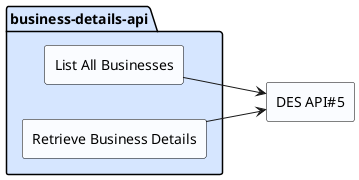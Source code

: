 @startuml
skinparam componentStyle rectangle

left to right direction

skinparam component {
  BackgroundColor #fafcff
  BorderColor black
}

package "business-details-api" #d6e6ff {
[List All Businesses]
[Retrieve Business Details]
}

[List All Businesses]-->[DES API#5]
[Retrieve Business Details]-->[DES API#5]

@enduml